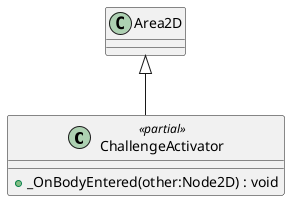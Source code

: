 @startuml
class ChallengeActivator <<partial>> {
    + _OnBodyEntered(other:Node2D) : void
}
Area2D <|-- ChallengeActivator
@enduml

